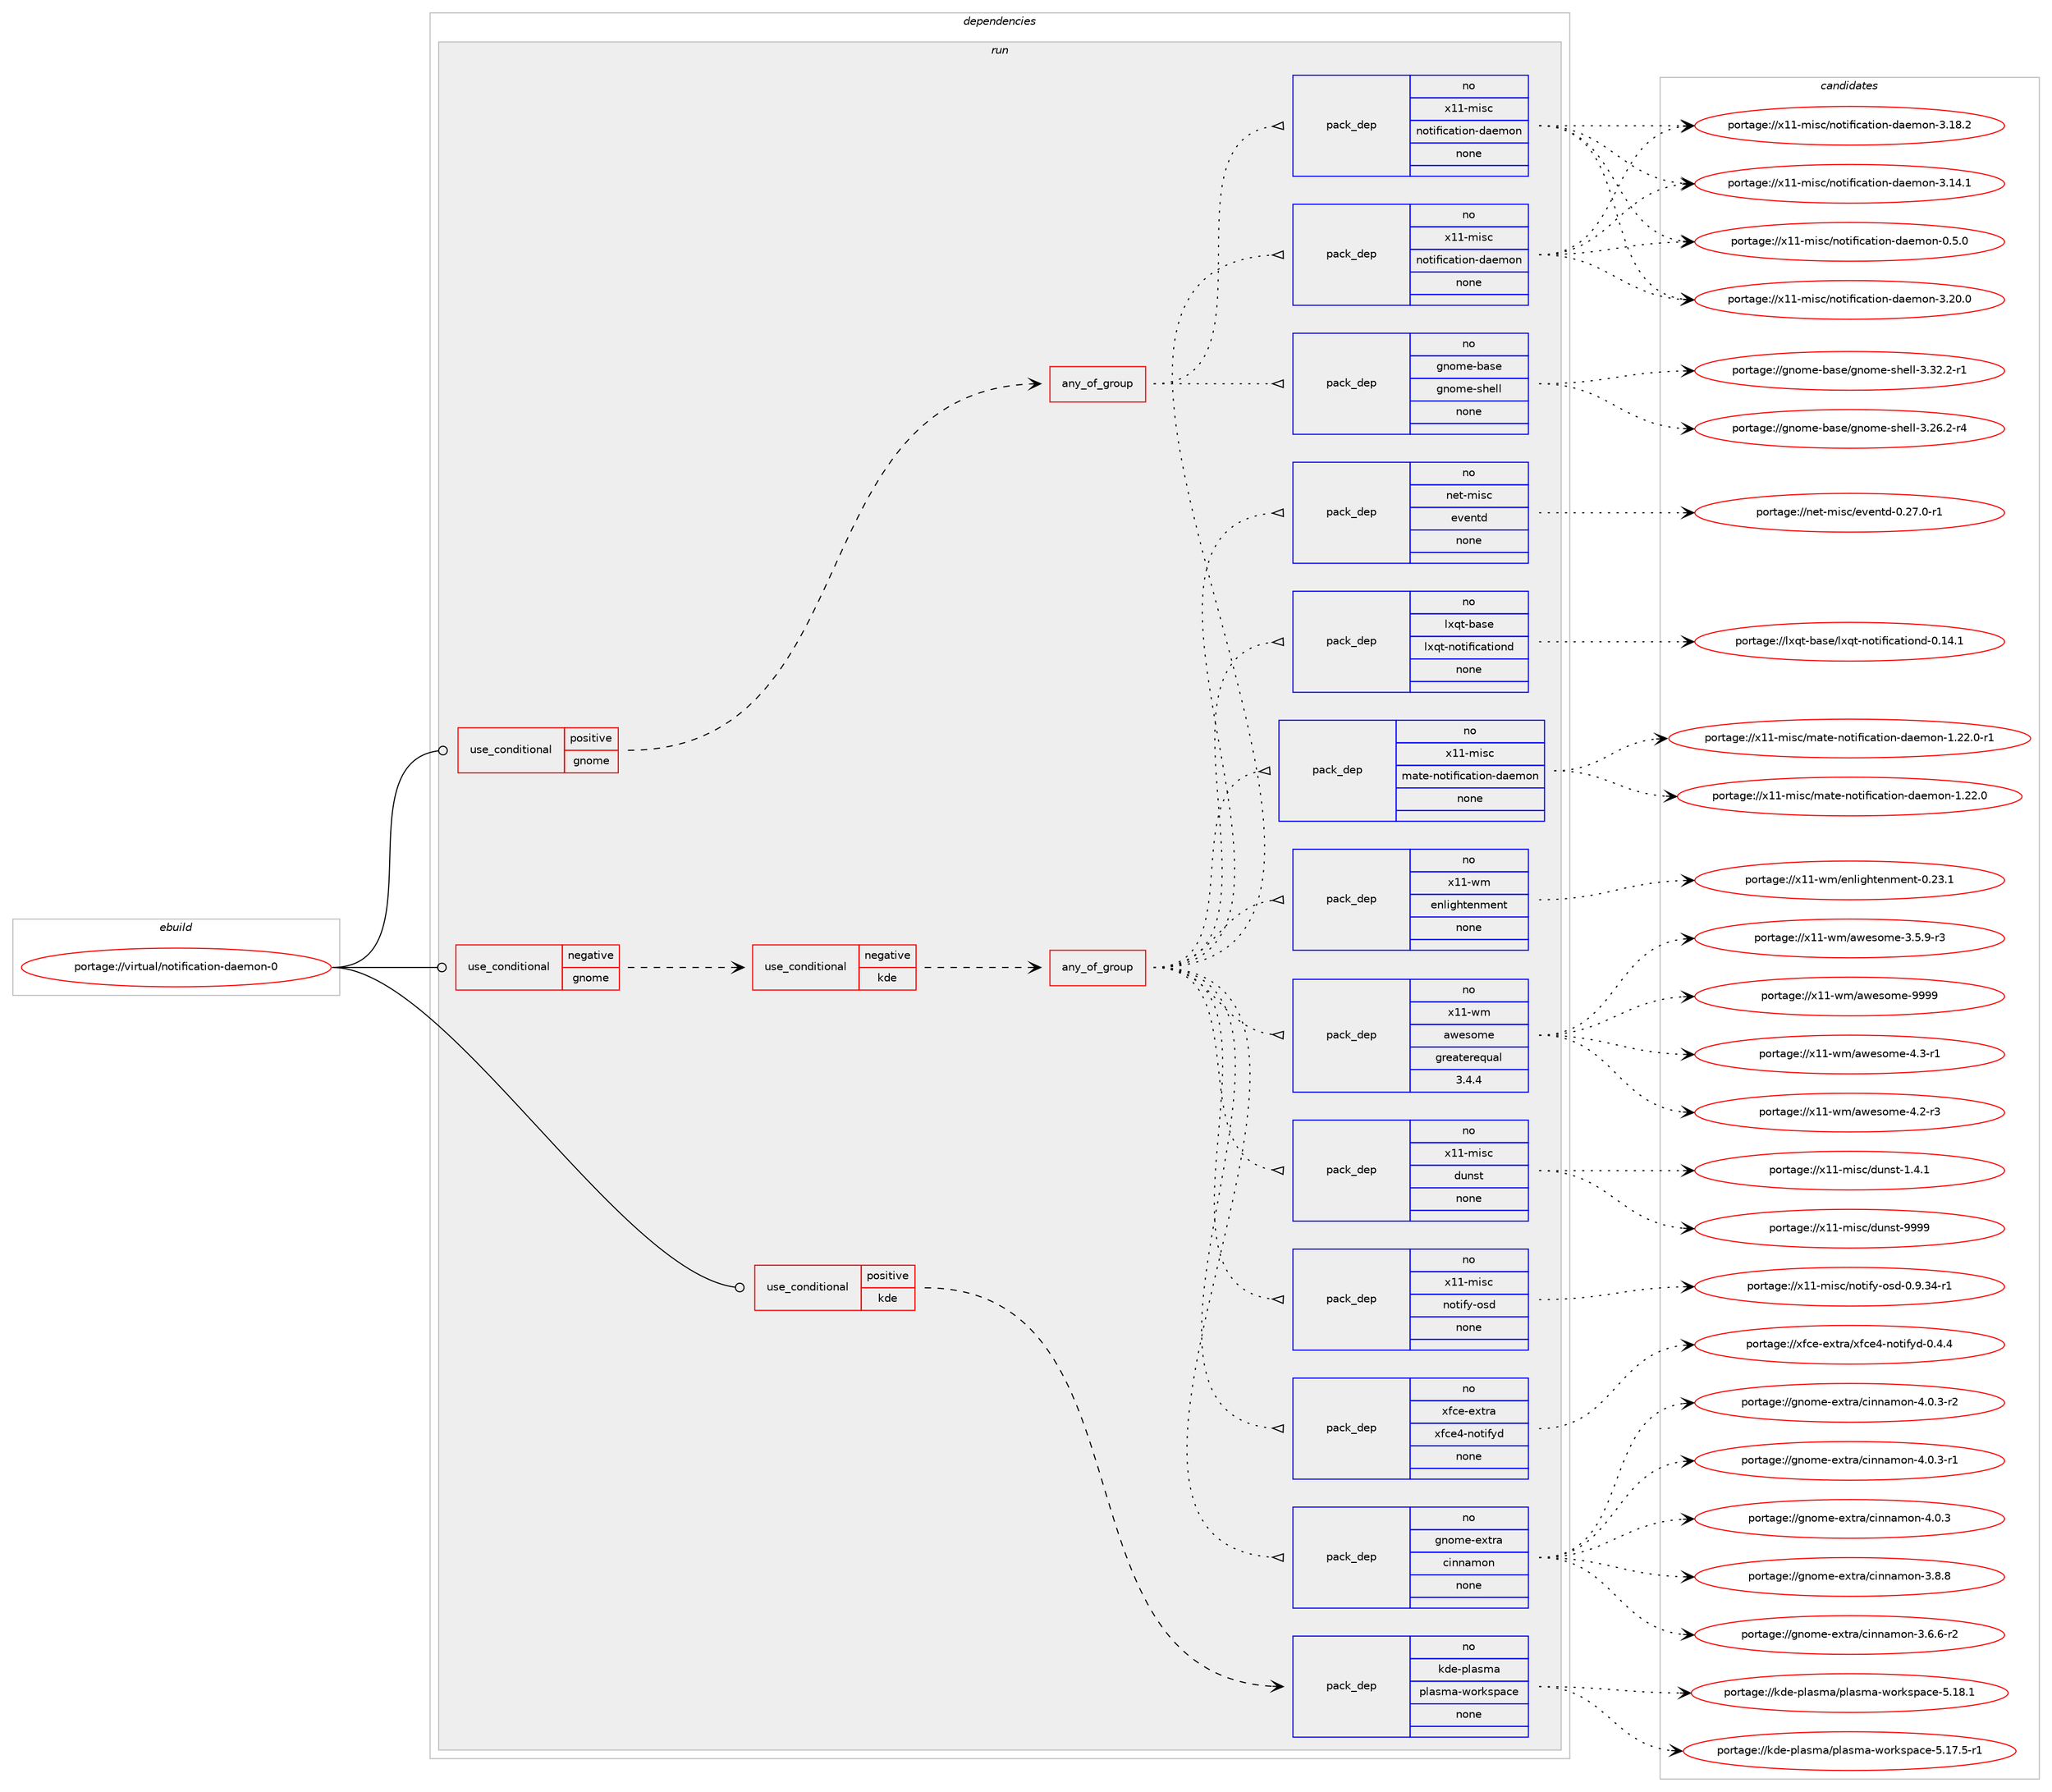 digraph prolog {

# *************
# Graph options
# *************

newrank=true;
concentrate=true;
compound=true;
graph [rankdir=LR,fontname=Helvetica,fontsize=10,ranksep=1.5];#, ranksep=2.5, nodesep=0.2];
edge  [arrowhead=vee];
node  [fontname=Helvetica,fontsize=10];

# **********
# The ebuild
# **********

subgraph cluster_leftcol {
color=gray;
rank=same;
label=<<i>ebuild</i>>;
id [label="portage://virtual/notification-daemon-0", color=red, width=4, href="../virtual/notification-daemon-0.svg"];
}

# ****************
# The dependencies
# ****************

subgraph cluster_midcol {
color=gray;
label=<<i>dependencies</i>>;
subgraph cluster_compile {
fillcolor="#eeeeee";
style=filled;
label=<<i>compile</i>>;
}
subgraph cluster_compileandrun {
fillcolor="#eeeeee";
style=filled;
label=<<i>compile and run</i>>;
}
subgraph cluster_run {
fillcolor="#eeeeee";
style=filled;
label=<<i>run</i>>;
subgraph cond6652 {
dependency36960 [label=<<TABLE BORDER="0" CELLBORDER="1" CELLSPACING="0" CELLPADDING="4"><TR><TD ROWSPAN="3" CELLPADDING="10">use_conditional</TD></TR><TR><TD>negative</TD></TR><TR><TD>gnome</TD></TR></TABLE>>, shape=none, color=red];
subgraph cond6653 {
dependency36961 [label=<<TABLE BORDER="0" CELLBORDER="1" CELLSPACING="0" CELLPADDING="4"><TR><TD ROWSPAN="3" CELLPADDING="10">use_conditional</TD></TR><TR><TD>negative</TD></TR><TR><TD>kde</TD></TR></TABLE>>, shape=none, color=red];
subgraph any745 {
dependency36962 [label=<<TABLE BORDER="0" CELLBORDER="1" CELLSPACING="0" CELLPADDING="4"><TR><TD CELLPADDING="10">any_of_group</TD></TR></TABLE>>, shape=none, color=red];subgraph pack29515 {
dependency36963 [label=<<TABLE BORDER="0" CELLBORDER="1" CELLSPACING="0" CELLPADDING="4" WIDTH="220"><TR><TD ROWSPAN="6" CELLPADDING="30">pack_dep</TD></TR><TR><TD WIDTH="110">no</TD></TR><TR><TD>x11-misc</TD></TR><TR><TD>notification-daemon</TD></TR><TR><TD>none</TD></TR><TR><TD></TD></TR></TABLE>>, shape=none, color=blue];
}
dependency36962:e -> dependency36963:w [weight=20,style="dotted",arrowhead="oinv"];
subgraph pack29516 {
dependency36964 [label=<<TABLE BORDER="0" CELLBORDER="1" CELLSPACING="0" CELLPADDING="4" WIDTH="220"><TR><TD ROWSPAN="6" CELLPADDING="30">pack_dep</TD></TR><TR><TD WIDTH="110">no</TD></TR><TR><TD>gnome-extra</TD></TR><TR><TD>cinnamon</TD></TR><TR><TD>none</TD></TR><TR><TD></TD></TR></TABLE>>, shape=none, color=blue];
}
dependency36962:e -> dependency36964:w [weight=20,style="dotted",arrowhead="oinv"];
subgraph pack29517 {
dependency36965 [label=<<TABLE BORDER="0" CELLBORDER="1" CELLSPACING="0" CELLPADDING="4" WIDTH="220"><TR><TD ROWSPAN="6" CELLPADDING="30">pack_dep</TD></TR><TR><TD WIDTH="110">no</TD></TR><TR><TD>xfce-extra</TD></TR><TR><TD>xfce4-notifyd</TD></TR><TR><TD>none</TD></TR><TR><TD></TD></TR></TABLE>>, shape=none, color=blue];
}
dependency36962:e -> dependency36965:w [weight=20,style="dotted",arrowhead="oinv"];
subgraph pack29518 {
dependency36966 [label=<<TABLE BORDER="0" CELLBORDER="1" CELLSPACING="0" CELLPADDING="4" WIDTH="220"><TR><TD ROWSPAN="6" CELLPADDING="30">pack_dep</TD></TR><TR><TD WIDTH="110">no</TD></TR><TR><TD>x11-misc</TD></TR><TR><TD>notify-osd</TD></TR><TR><TD>none</TD></TR><TR><TD></TD></TR></TABLE>>, shape=none, color=blue];
}
dependency36962:e -> dependency36966:w [weight=20,style="dotted",arrowhead="oinv"];
subgraph pack29519 {
dependency36967 [label=<<TABLE BORDER="0" CELLBORDER="1" CELLSPACING="0" CELLPADDING="4" WIDTH="220"><TR><TD ROWSPAN="6" CELLPADDING="30">pack_dep</TD></TR><TR><TD WIDTH="110">no</TD></TR><TR><TD>x11-misc</TD></TR><TR><TD>dunst</TD></TR><TR><TD>none</TD></TR><TR><TD></TD></TR></TABLE>>, shape=none, color=blue];
}
dependency36962:e -> dependency36967:w [weight=20,style="dotted",arrowhead="oinv"];
subgraph pack29520 {
dependency36968 [label=<<TABLE BORDER="0" CELLBORDER="1" CELLSPACING="0" CELLPADDING="4" WIDTH="220"><TR><TD ROWSPAN="6" CELLPADDING="30">pack_dep</TD></TR><TR><TD WIDTH="110">no</TD></TR><TR><TD>x11-wm</TD></TR><TR><TD>awesome</TD></TR><TR><TD>greaterequal</TD></TR><TR><TD>3.4.4</TD></TR></TABLE>>, shape=none, color=blue];
}
dependency36962:e -> dependency36968:w [weight=20,style="dotted",arrowhead="oinv"];
subgraph pack29521 {
dependency36969 [label=<<TABLE BORDER="0" CELLBORDER="1" CELLSPACING="0" CELLPADDING="4" WIDTH="220"><TR><TD ROWSPAN="6" CELLPADDING="30">pack_dep</TD></TR><TR><TD WIDTH="110">no</TD></TR><TR><TD>x11-wm</TD></TR><TR><TD>enlightenment</TD></TR><TR><TD>none</TD></TR><TR><TD></TD></TR></TABLE>>, shape=none, color=blue];
}
dependency36962:e -> dependency36969:w [weight=20,style="dotted",arrowhead="oinv"];
subgraph pack29522 {
dependency36970 [label=<<TABLE BORDER="0" CELLBORDER="1" CELLSPACING="0" CELLPADDING="4" WIDTH="220"><TR><TD ROWSPAN="6" CELLPADDING="30">pack_dep</TD></TR><TR><TD WIDTH="110">no</TD></TR><TR><TD>x11-misc</TD></TR><TR><TD>mate-notification-daemon</TD></TR><TR><TD>none</TD></TR><TR><TD></TD></TR></TABLE>>, shape=none, color=blue];
}
dependency36962:e -> dependency36970:w [weight=20,style="dotted",arrowhead="oinv"];
subgraph pack29523 {
dependency36971 [label=<<TABLE BORDER="0" CELLBORDER="1" CELLSPACING="0" CELLPADDING="4" WIDTH="220"><TR><TD ROWSPAN="6" CELLPADDING="30">pack_dep</TD></TR><TR><TD WIDTH="110">no</TD></TR><TR><TD>lxqt-base</TD></TR><TR><TD>lxqt-notificationd</TD></TR><TR><TD>none</TD></TR><TR><TD></TD></TR></TABLE>>, shape=none, color=blue];
}
dependency36962:e -> dependency36971:w [weight=20,style="dotted",arrowhead="oinv"];
subgraph pack29524 {
dependency36972 [label=<<TABLE BORDER="0" CELLBORDER="1" CELLSPACING="0" CELLPADDING="4" WIDTH="220"><TR><TD ROWSPAN="6" CELLPADDING="30">pack_dep</TD></TR><TR><TD WIDTH="110">no</TD></TR><TR><TD>net-misc</TD></TR><TR><TD>eventd</TD></TR><TR><TD>none</TD></TR><TR><TD></TD></TR></TABLE>>, shape=none, color=blue];
}
dependency36962:e -> dependency36972:w [weight=20,style="dotted",arrowhead="oinv"];
}
dependency36961:e -> dependency36962:w [weight=20,style="dashed",arrowhead="vee"];
}
dependency36960:e -> dependency36961:w [weight=20,style="dashed",arrowhead="vee"];
}
id:e -> dependency36960:w [weight=20,style="solid",arrowhead="odot"];
subgraph cond6654 {
dependency36973 [label=<<TABLE BORDER="0" CELLBORDER="1" CELLSPACING="0" CELLPADDING="4"><TR><TD ROWSPAN="3" CELLPADDING="10">use_conditional</TD></TR><TR><TD>positive</TD></TR><TR><TD>gnome</TD></TR></TABLE>>, shape=none, color=red];
subgraph any746 {
dependency36974 [label=<<TABLE BORDER="0" CELLBORDER="1" CELLSPACING="0" CELLPADDING="4"><TR><TD CELLPADDING="10">any_of_group</TD></TR></TABLE>>, shape=none, color=red];subgraph pack29525 {
dependency36975 [label=<<TABLE BORDER="0" CELLBORDER="1" CELLSPACING="0" CELLPADDING="4" WIDTH="220"><TR><TD ROWSPAN="6" CELLPADDING="30">pack_dep</TD></TR><TR><TD WIDTH="110">no</TD></TR><TR><TD>x11-misc</TD></TR><TR><TD>notification-daemon</TD></TR><TR><TD>none</TD></TR><TR><TD></TD></TR></TABLE>>, shape=none, color=blue];
}
dependency36974:e -> dependency36975:w [weight=20,style="dotted",arrowhead="oinv"];
subgraph pack29526 {
dependency36976 [label=<<TABLE BORDER="0" CELLBORDER="1" CELLSPACING="0" CELLPADDING="4" WIDTH="220"><TR><TD ROWSPAN="6" CELLPADDING="30">pack_dep</TD></TR><TR><TD WIDTH="110">no</TD></TR><TR><TD>gnome-base</TD></TR><TR><TD>gnome-shell</TD></TR><TR><TD>none</TD></TR><TR><TD></TD></TR></TABLE>>, shape=none, color=blue];
}
dependency36974:e -> dependency36976:w [weight=20,style="dotted",arrowhead="oinv"];
}
dependency36973:e -> dependency36974:w [weight=20,style="dashed",arrowhead="vee"];
}
id:e -> dependency36973:w [weight=20,style="solid",arrowhead="odot"];
subgraph cond6655 {
dependency36977 [label=<<TABLE BORDER="0" CELLBORDER="1" CELLSPACING="0" CELLPADDING="4"><TR><TD ROWSPAN="3" CELLPADDING="10">use_conditional</TD></TR><TR><TD>positive</TD></TR><TR><TD>kde</TD></TR></TABLE>>, shape=none, color=red];
subgraph pack29527 {
dependency36978 [label=<<TABLE BORDER="0" CELLBORDER="1" CELLSPACING="0" CELLPADDING="4" WIDTH="220"><TR><TD ROWSPAN="6" CELLPADDING="30">pack_dep</TD></TR><TR><TD WIDTH="110">no</TD></TR><TR><TD>kde-plasma</TD></TR><TR><TD>plasma-workspace</TD></TR><TR><TD>none</TD></TR><TR><TD></TD></TR></TABLE>>, shape=none, color=blue];
}
dependency36977:e -> dependency36978:w [weight=20,style="dashed",arrowhead="vee"];
}
id:e -> dependency36977:w [weight=20,style="solid",arrowhead="odot"];
}
}

# **************
# The candidates
# **************

subgraph cluster_choices {
rank=same;
color=gray;
label=<<i>candidates</i>>;

subgraph choice29515 {
color=black;
nodesep=1;
choice12049494510910511599471101111161051021059997116105111110451009710110911111045514650484648 [label="portage://x11-misc/notification-daemon-3.20.0", color=red, width=4,href="../x11-misc/notification-daemon-3.20.0.svg"];
choice12049494510910511599471101111161051021059997116105111110451009710110911111045514649564650 [label="portage://x11-misc/notification-daemon-3.18.2", color=red, width=4,href="../x11-misc/notification-daemon-3.18.2.svg"];
choice12049494510910511599471101111161051021059997116105111110451009710110911111045514649524649 [label="portage://x11-misc/notification-daemon-3.14.1", color=red, width=4,href="../x11-misc/notification-daemon-3.14.1.svg"];
choice120494945109105115994711011111610510210599971161051111104510097101109111110454846534648 [label="portage://x11-misc/notification-daemon-0.5.0", color=red, width=4,href="../x11-misc/notification-daemon-0.5.0.svg"];
dependency36963:e -> choice12049494510910511599471101111161051021059997116105111110451009710110911111045514650484648:w [style=dotted,weight="100"];
dependency36963:e -> choice12049494510910511599471101111161051021059997116105111110451009710110911111045514649564650:w [style=dotted,weight="100"];
dependency36963:e -> choice12049494510910511599471101111161051021059997116105111110451009710110911111045514649524649:w [style=dotted,weight="100"];
dependency36963:e -> choice120494945109105115994711011111610510210599971161051111104510097101109111110454846534648:w [style=dotted,weight="100"];
}
subgraph choice29516 {
color=black;
nodesep=1;
choice10311011110910145101120116114974799105110110971091111104552464846514511450 [label="portage://gnome-extra/cinnamon-4.0.3-r2", color=red, width=4,href="../gnome-extra/cinnamon-4.0.3-r2.svg"];
choice10311011110910145101120116114974799105110110971091111104552464846514511449 [label="portage://gnome-extra/cinnamon-4.0.3-r1", color=red, width=4,href="../gnome-extra/cinnamon-4.0.3-r1.svg"];
choice1031101111091014510112011611497479910511011097109111110455246484651 [label="portage://gnome-extra/cinnamon-4.0.3", color=red, width=4,href="../gnome-extra/cinnamon-4.0.3.svg"];
choice1031101111091014510112011611497479910511011097109111110455146564656 [label="portage://gnome-extra/cinnamon-3.8.8", color=red, width=4,href="../gnome-extra/cinnamon-3.8.8.svg"];
choice10311011110910145101120116114974799105110110971091111104551465446544511450 [label="portage://gnome-extra/cinnamon-3.6.6-r2", color=red, width=4,href="../gnome-extra/cinnamon-3.6.6-r2.svg"];
dependency36964:e -> choice10311011110910145101120116114974799105110110971091111104552464846514511450:w [style=dotted,weight="100"];
dependency36964:e -> choice10311011110910145101120116114974799105110110971091111104552464846514511449:w [style=dotted,weight="100"];
dependency36964:e -> choice1031101111091014510112011611497479910511011097109111110455246484651:w [style=dotted,weight="100"];
dependency36964:e -> choice1031101111091014510112011611497479910511011097109111110455146564656:w [style=dotted,weight="100"];
dependency36964:e -> choice10311011110910145101120116114974799105110110971091111104551465446544511450:w [style=dotted,weight="100"];
}
subgraph choice29517 {
color=black;
nodesep=1;
choice12010299101451011201161149747120102991015245110111116105102121100454846524652 [label="portage://xfce-extra/xfce4-notifyd-0.4.4", color=red, width=4,href="../xfce-extra/xfce4-notifyd-0.4.4.svg"];
dependency36965:e -> choice12010299101451011201161149747120102991015245110111116105102121100454846524652:w [style=dotted,weight="100"];
}
subgraph choice29518 {
color=black;
nodesep=1;
choice120494945109105115994711011111610510212145111115100454846574651524511449 [label="portage://x11-misc/notify-osd-0.9.34-r1", color=red, width=4,href="../x11-misc/notify-osd-0.9.34-r1.svg"];
dependency36966:e -> choice120494945109105115994711011111610510212145111115100454846574651524511449:w [style=dotted,weight="100"];
}
subgraph choice29519 {
color=black;
nodesep=1;
choice12049494510910511599471001171101151164557575757 [label="portage://x11-misc/dunst-9999", color=red, width=4,href="../x11-misc/dunst-9999.svg"];
choice1204949451091051159947100117110115116454946524649 [label="portage://x11-misc/dunst-1.4.1", color=red, width=4,href="../x11-misc/dunst-1.4.1.svg"];
dependency36967:e -> choice12049494510910511599471001171101151164557575757:w [style=dotted,weight="100"];
dependency36967:e -> choice1204949451091051159947100117110115116454946524649:w [style=dotted,weight="100"];
}
subgraph choice29520 {
color=black;
nodesep=1;
choice12049494511910947971191011151111091014557575757 [label="portage://x11-wm/awesome-9999", color=red, width=4,href="../x11-wm/awesome-9999.svg"];
choice1204949451191094797119101115111109101455246514511449 [label="portage://x11-wm/awesome-4.3-r1", color=red, width=4,href="../x11-wm/awesome-4.3-r1.svg"];
choice1204949451191094797119101115111109101455246504511451 [label="portage://x11-wm/awesome-4.2-r3", color=red, width=4,href="../x11-wm/awesome-4.2-r3.svg"];
choice12049494511910947971191011151111091014551465346574511451 [label="portage://x11-wm/awesome-3.5.9-r3", color=red, width=4,href="../x11-wm/awesome-3.5.9-r3.svg"];
dependency36968:e -> choice12049494511910947971191011151111091014557575757:w [style=dotted,weight="100"];
dependency36968:e -> choice1204949451191094797119101115111109101455246514511449:w [style=dotted,weight="100"];
dependency36968:e -> choice1204949451191094797119101115111109101455246504511451:w [style=dotted,weight="100"];
dependency36968:e -> choice12049494511910947971191011151111091014551465346574511451:w [style=dotted,weight="100"];
}
subgraph choice29521 {
color=black;
nodesep=1;
choice1204949451191094710111010810510310411610111010910111011645484650514649 [label="portage://x11-wm/enlightenment-0.23.1", color=red, width=4,href="../x11-wm/enlightenment-0.23.1.svg"];
dependency36969:e -> choice1204949451191094710111010810510310411610111010910111011645484650514649:w [style=dotted,weight="100"];
}
subgraph choice29522 {
color=black;
nodesep=1;
choice1204949451091051159947109971161014511011111610510210599971161051111104510097101109111110454946505046484511449 [label="portage://x11-misc/mate-notification-daemon-1.22.0-r1", color=red, width=4,href="../x11-misc/mate-notification-daemon-1.22.0-r1.svg"];
choice120494945109105115994710997116101451101111161051021059997116105111110451009710110911111045494650504648 [label="portage://x11-misc/mate-notification-daemon-1.22.0", color=red, width=4,href="../x11-misc/mate-notification-daemon-1.22.0.svg"];
dependency36970:e -> choice1204949451091051159947109971161014511011111610510210599971161051111104510097101109111110454946505046484511449:w [style=dotted,weight="100"];
dependency36970:e -> choice120494945109105115994710997116101451101111161051021059997116105111110451009710110911111045494650504648:w [style=dotted,weight="100"];
}
subgraph choice29523 {
color=black;
nodesep=1;
choice1081201131164598971151014710812011311645110111116105102105999711610511111010045484649524649 [label="portage://lxqt-base/lxqt-notificationd-0.14.1", color=red, width=4,href="../lxqt-base/lxqt-notificationd-0.14.1.svg"];
dependency36971:e -> choice1081201131164598971151014710812011311645110111116105102105999711610511111010045484649524649:w [style=dotted,weight="100"];
}
subgraph choice29524 {
color=black;
nodesep=1;
choice110101116451091051159947101118101110116100454846505546484511449 [label="portage://net-misc/eventd-0.27.0-r1", color=red, width=4,href="../net-misc/eventd-0.27.0-r1.svg"];
dependency36972:e -> choice110101116451091051159947101118101110116100454846505546484511449:w [style=dotted,weight="100"];
}
subgraph choice29525 {
color=black;
nodesep=1;
choice12049494510910511599471101111161051021059997116105111110451009710110911111045514650484648 [label="portage://x11-misc/notification-daemon-3.20.0", color=red, width=4,href="../x11-misc/notification-daemon-3.20.0.svg"];
choice12049494510910511599471101111161051021059997116105111110451009710110911111045514649564650 [label="portage://x11-misc/notification-daemon-3.18.2", color=red, width=4,href="../x11-misc/notification-daemon-3.18.2.svg"];
choice12049494510910511599471101111161051021059997116105111110451009710110911111045514649524649 [label="portage://x11-misc/notification-daemon-3.14.1", color=red, width=4,href="../x11-misc/notification-daemon-3.14.1.svg"];
choice120494945109105115994711011111610510210599971161051111104510097101109111110454846534648 [label="portage://x11-misc/notification-daemon-0.5.0", color=red, width=4,href="../x11-misc/notification-daemon-0.5.0.svg"];
dependency36975:e -> choice12049494510910511599471101111161051021059997116105111110451009710110911111045514650484648:w [style=dotted,weight="100"];
dependency36975:e -> choice12049494510910511599471101111161051021059997116105111110451009710110911111045514649564650:w [style=dotted,weight="100"];
dependency36975:e -> choice12049494510910511599471101111161051021059997116105111110451009710110911111045514649524649:w [style=dotted,weight="100"];
dependency36975:e -> choice120494945109105115994711011111610510210599971161051111104510097101109111110454846534648:w [style=dotted,weight="100"];
}
subgraph choice29526 {
color=black;
nodesep=1;
choice1031101111091014598971151014710311011110910145115104101108108455146515046504511449 [label="portage://gnome-base/gnome-shell-3.32.2-r1", color=red, width=4,href="../gnome-base/gnome-shell-3.32.2-r1.svg"];
choice1031101111091014598971151014710311011110910145115104101108108455146505446504511452 [label="portage://gnome-base/gnome-shell-3.26.2-r4", color=red, width=4,href="../gnome-base/gnome-shell-3.26.2-r4.svg"];
dependency36976:e -> choice1031101111091014598971151014710311011110910145115104101108108455146515046504511449:w [style=dotted,weight="100"];
dependency36976:e -> choice1031101111091014598971151014710311011110910145115104101108108455146505446504511452:w [style=dotted,weight="100"];
}
subgraph choice29527 {
color=black;
nodesep=1;
choice10710010145112108971151099747112108971151099745119111114107115112979910145534649564649 [label="portage://kde-plasma/plasma-workspace-5.18.1", color=red, width=4,href="../kde-plasma/plasma-workspace-5.18.1.svg"];
choice107100101451121089711510997471121089711510997451191111141071151129799101455346495546534511449 [label="portage://kde-plasma/plasma-workspace-5.17.5-r1", color=red, width=4,href="../kde-plasma/plasma-workspace-5.17.5-r1.svg"];
dependency36978:e -> choice10710010145112108971151099747112108971151099745119111114107115112979910145534649564649:w [style=dotted,weight="100"];
dependency36978:e -> choice107100101451121089711510997471121089711510997451191111141071151129799101455346495546534511449:w [style=dotted,weight="100"];
}
}

}

